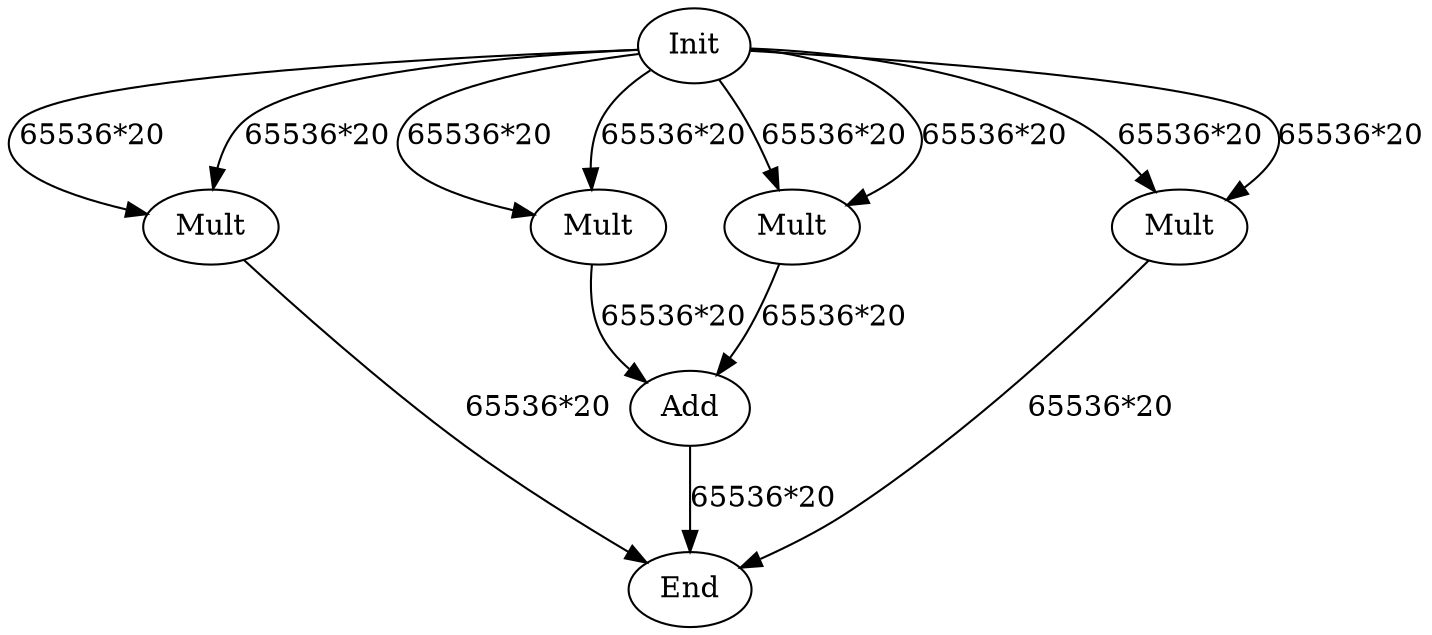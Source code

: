 digraph G {
Init[label="Init"];
Mult0[label="Mult"];
Mult1[label="Mult"];
Mult2[label="Mult"];
Mult3[label="Mult"];
Add0[label="Add"];
End[label="End"];
Init->Mult0[label="65536*20"];
Init->Mult0[label="65536*20"];
Init->Mult1[label="65536*20"];
Init->Mult1[label="65536*20"];
Init->Mult2[label="65536*20"];
Init->Mult2[label="65536*20"];
Init->Mult3[label="65536*20"];
Init->Mult3[label="65536*20"];
Mult1->Add0[label="65536*20"];
Mult2->Add0[label="65536*20"];
Mult0->End[label="65536*20"];
Add0->End[label="65536*20"];
Mult3->End[label="65536*20"];
}
